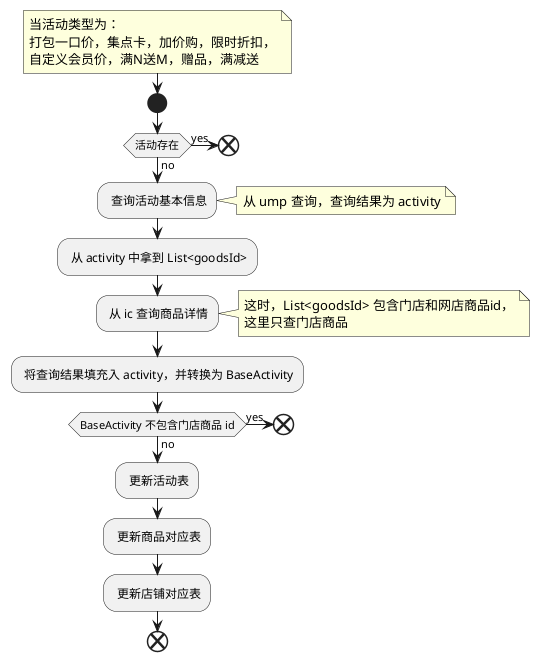 @startuml

note
    当活动类型为：
    打包一口价，集点卡，加价购，限时折扣，
    自定义会员价，满N送M，赠品，满减送
end note

start

if(活动存在) then(yes)
    end
else(no)
    : 查询活动基本信息;
    note right
        从 ump 查询，查询结果为 activity
    end note
    : 从 activity 中拿到 List<goodsId>;
    : 从 ic 查询商品详情;
    note right
        这时，List<goodsId> 包含门店和网店商品id，
        这里只查门店商品
    end note
    : 将查询结果填充入 activity，并转换为 BaseActivity;
endif
if(BaseActivity 不包含门店商品 id) then(yes)
    end
else(no)
    : 更新活动表;
    : 更新商品对应表;
    : 更新店铺对应表;
endif
end
@enduml